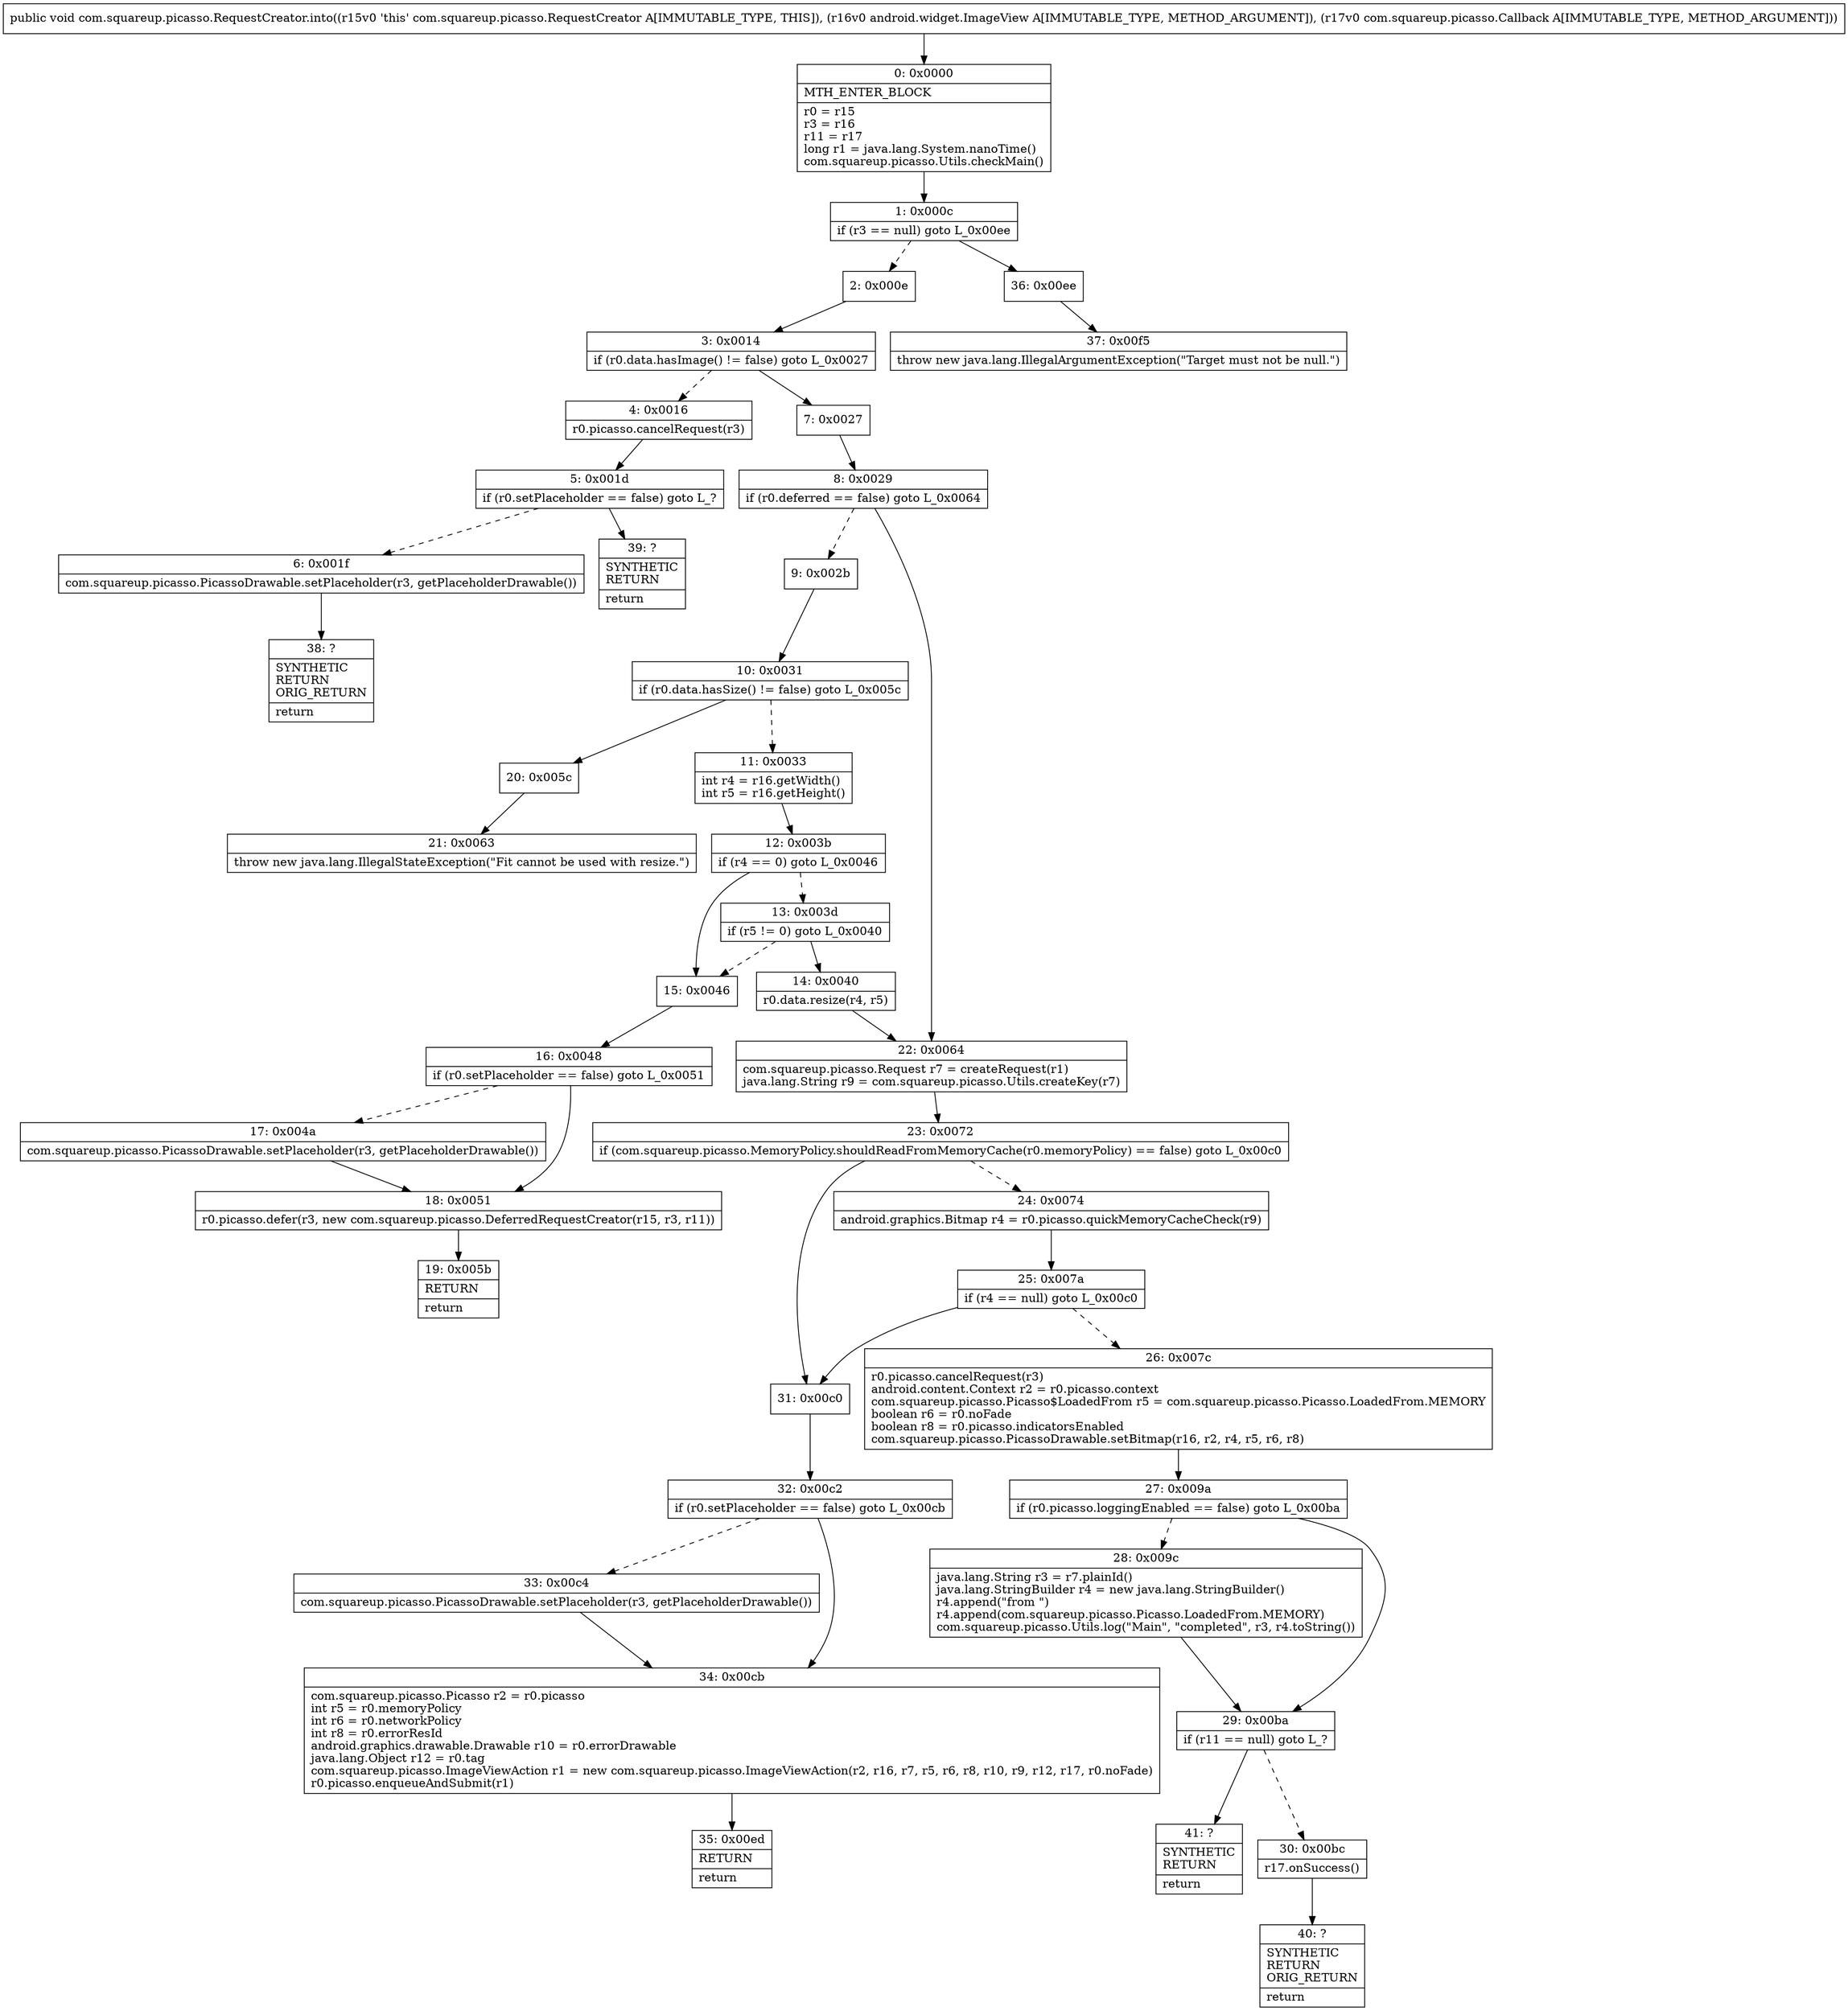 digraph "CFG forcom.squareup.picasso.RequestCreator.into(Landroid\/widget\/ImageView;Lcom\/squareup\/picasso\/Callback;)V" {
Node_0 [shape=record,label="{0\:\ 0x0000|MTH_ENTER_BLOCK\l|r0 = r15\lr3 = r16\lr11 = r17\llong r1 = java.lang.System.nanoTime()\lcom.squareup.picasso.Utils.checkMain()\l}"];
Node_1 [shape=record,label="{1\:\ 0x000c|if (r3 == null) goto L_0x00ee\l}"];
Node_2 [shape=record,label="{2\:\ 0x000e}"];
Node_3 [shape=record,label="{3\:\ 0x0014|if (r0.data.hasImage() != false) goto L_0x0027\l}"];
Node_4 [shape=record,label="{4\:\ 0x0016|r0.picasso.cancelRequest(r3)\l}"];
Node_5 [shape=record,label="{5\:\ 0x001d|if (r0.setPlaceholder == false) goto L_?\l}"];
Node_6 [shape=record,label="{6\:\ 0x001f|com.squareup.picasso.PicassoDrawable.setPlaceholder(r3, getPlaceholderDrawable())\l}"];
Node_7 [shape=record,label="{7\:\ 0x0027}"];
Node_8 [shape=record,label="{8\:\ 0x0029|if (r0.deferred == false) goto L_0x0064\l}"];
Node_9 [shape=record,label="{9\:\ 0x002b}"];
Node_10 [shape=record,label="{10\:\ 0x0031|if (r0.data.hasSize() != false) goto L_0x005c\l}"];
Node_11 [shape=record,label="{11\:\ 0x0033|int r4 = r16.getWidth()\lint r5 = r16.getHeight()\l}"];
Node_12 [shape=record,label="{12\:\ 0x003b|if (r4 == 0) goto L_0x0046\l}"];
Node_13 [shape=record,label="{13\:\ 0x003d|if (r5 != 0) goto L_0x0040\l}"];
Node_14 [shape=record,label="{14\:\ 0x0040|r0.data.resize(r4, r5)\l}"];
Node_15 [shape=record,label="{15\:\ 0x0046}"];
Node_16 [shape=record,label="{16\:\ 0x0048|if (r0.setPlaceholder == false) goto L_0x0051\l}"];
Node_17 [shape=record,label="{17\:\ 0x004a|com.squareup.picasso.PicassoDrawable.setPlaceholder(r3, getPlaceholderDrawable())\l}"];
Node_18 [shape=record,label="{18\:\ 0x0051|r0.picasso.defer(r3, new com.squareup.picasso.DeferredRequestCreator(r15, r3, r11))\l}"];
Node_19 [shape=record,label="{19\:\ 0x005b|RETURN\l|return\l}"];
Node_20 [shape=record,label="{20\:\ 0x005c}"];
Node_21 [shape=record,label="{21\:\ 0x0063|throw new java.lang.IllegalStateException(\"Fit cannot be used with resize.\")\l}"];
Node_22 [shape=record,label="{22\:\ 0x0064|com.squareup.picasso.Request r7 = createRequest(r1)\ljava.lang.String r9 = com.squareup.picasso.Utils.createKey(r7)\l}"];
Node_23 [shape=record,label="{23\:\ 0x0072|if (com.squareup.picasso.MemoryPolicy.shouldReadFromMemoryCache(r0.memoryPolicy) == false) goto L_0x00c0\l}"];
Node_24 [shape=record,label="{24\:\ 0x0074|android.graphics.Bitmap r4 = r0.picasso.quickMemoryCacheCheck(r9)\l}"];
Node_25 [shape=record,label="{25\:\ 0x007a|if (r4 == null) goto L_0x00c0\l}"];
Node_26 [shape=record,label="{26\:\ 0x007c|r0.picasso.cancelRequest(r3)\landroid.content.Context r2 = r0.picasso.context\lcom.squareup.picasso.Picasso$LoadedFrom r5 = com.squareup.picasso.Picasso.LoadedFrom.MEMORY\lboolean r6 = r0.noFade\lboolean r8 = r0.picasso.indicatorsEnabled\lcom.squareup.picasso.PicassoDrawable.setBitmap(r16, r2, r4, r5, r6, r8)\l}"];
Node_27 [shape=record,label="{27\:\ 0x009a|if (r0.picasso.loggingEnabled == false) goto L_0x00ba\l}"];
Node_28 [shape=record,label="{28\:\ 0x009c|java.lang.String r3 = r7.plainId()\ljava.lang.StringBuilder r4 = new java.lang.StringBuilder()\lr4.append(\"from \")\lr4.append(com.squareup.picasso.Picasso.LoadedFrom.MEMORY)\lcom.squareup.picasso.Utils.log(\"Main\", \"completed\", r3, r4.toString())\l}"];
Node_29 [shape=record,label="{29\:\ 0x00ba|if (r11 == null) goto L_?\l}"];
Node_30 [shape=record,label="{30\:\ 0x00bc|r17.onSuccess()\l}"];
Node_31 [shape=record,label="{31\:\ 0x00c0}"];
Node_32 [shape=record,label="{32\:\ 0x00c2|if (r0.setPlaceholder == false) goto L_0x00cb\l}"];
Node_33 [shape=record,label="{33\:\ 0x00c4|com.squareup.picasso.PicassoDrawable.setPlaceholder(r3, getPlaceholderDrawable())\l}"];
Node_34 [shape=record,label="{34\:\ 0x00cb|com.squareup.picasso.Picasso r2 = r0.picasso\lint r5 = r0.memoryPolicy\lint r6 = r0.networkPolicy\lint r8 = r0.errorResId\landroid.graphics.drawable.Drawable r10 = r0.errorDrawable\ljava.lang.Object r12 = r0.tag\lcom.squareup.picasso.ImageViewAction r1 = new com.squareup.picasso.ImageViewAction(r2, r16, r7, r5, r6, r8, r10, r9, r12, r17, r0.noFade)\lr0.picasso.enqueueAndSubmit(r1)\l}"];
Node_35 [shape=record,label="{35\:\ 0x00ed|RETURN\l|return\l}"];
Node_36 [shape=record,label="{36\:\ 0x00ee}"];
Node_37 [shape=record,label="{37\:\ 0x00f5|throw new java.lang.IllegalArgumentException(\"Target must not be null.\")\l}"];
Node_38 [shape=record,label="{38\:\ ?|SYNTHETIC\lRETURN\lORIG_RETURN\l|return\l}"];
Node_39 [shape=record,label="{39\:\ ?|SYNTHETIC\lRETURN\l|return\l}"];
Node_40 [shape=record,label="{40\:\ ?|SYNTHETIC\lRETURN\lORIG_RETURN\l|return\l}"];
Node_41 [shape=record,label="{41\:\ ?|SYNTHETIC\lRETURN\l|return\l}"];
MethodNode[shape=record,label="{public void com.squareup.picasso.RequestCreator.into((r15v0 'this' com.squareup.picasso.RequestCreator A[IMMUTABLE_TYPE, THIS]), (r16v0 android.widget.ImageView A[IMMUTABLE_TYPE, METHOD_ARGUMENT]), (r17v0 com.squareup.picasso.Callback A[IMMUTABLE_TYPE, METHOD_ARGUMENT])) }"];
MethodNode -> Node_0;
Node_0 -> Node_1;
Node_1 -> Node_2[style=dashed];
Node_1 -> Node_36;
Node_2 -> Node_3;
Node_3 -> Node_4[style=dashed];
Node_3 -> Node_7;
Node_4 -> Node_5;
Node_5 -> Node_6[style=dashed];
Node_5 -> Node_39;
Node_6 -> Node_38;
Node_7 -> Node_8;
Node_8 -> Node_9[style=dashed];
Node_8 -> Node_22;
Node_9 -> Node_10;
Node_10 -> Node_11[style=dashed];
Node_10 -> Node_20;
Node_11 -> Node_12;
Node_12 -> Node_13[style=dashed];
Node_12 -> Node_15;
Node_13 -> Node_14;
Node_13 -> Node_15[style=dashed];
Node_14 -> Node_22;
Node_15 -> Node_16;
Node_16 -> Node_17[style=dashed];
Node_16 -> Node_18;
Node_17 -> Node_18;
Node_18 -> Node_19;
Node_20 -> Node_21;
Node_22 -> Node_23;
Node_23 -> Node_24[style=dashed];
Node_23 -> Node_31;
Node_24 -> Node_25;
Node_25 -> Node_26[style=dashed];
Node_25 -> Node_31;
Node_26 -> Node_27;
Node_27 -> Node_28[style=dashed];
Node_27 -> Node_29;
Node_28 -> Node_29;
Node_29 -> Node_30[style=dashed];
Node_29 -> Node_41;
Node_30 -> Node_40;
Node_31 -> Node_32;
Node_32 -> Node_33[style=dashed];
Node_32 -> Node_34;
Node_33 -> Node_34;
Node_34 -> Node_35;
Node_36 -> Node_37;
}

